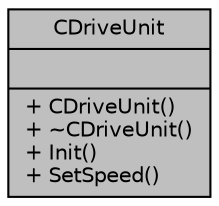 digraph "CDriveUnit"
{
 // INTERACTIVE_SVG=YES
 // LATEX_PDF_SIZE
  bgcolor="transparent";
  edge [fontname="Helvetica",fontsize="10",labelfontname="Helvetica",labelfontsize="10"];
  node [fontname="Helvetica",fontsize="10",shape=record];
  Node1 [label="{CDriveUnit\n||+ CDriveUnit()\l+ ~CDriveUnit()\l+ Init()\l+ SetSpeed()\l}",height=0.2,width=0.4,color="black", fillcolor="grey75", style="filled", fontcolor="black",tooltip=" "];
}
